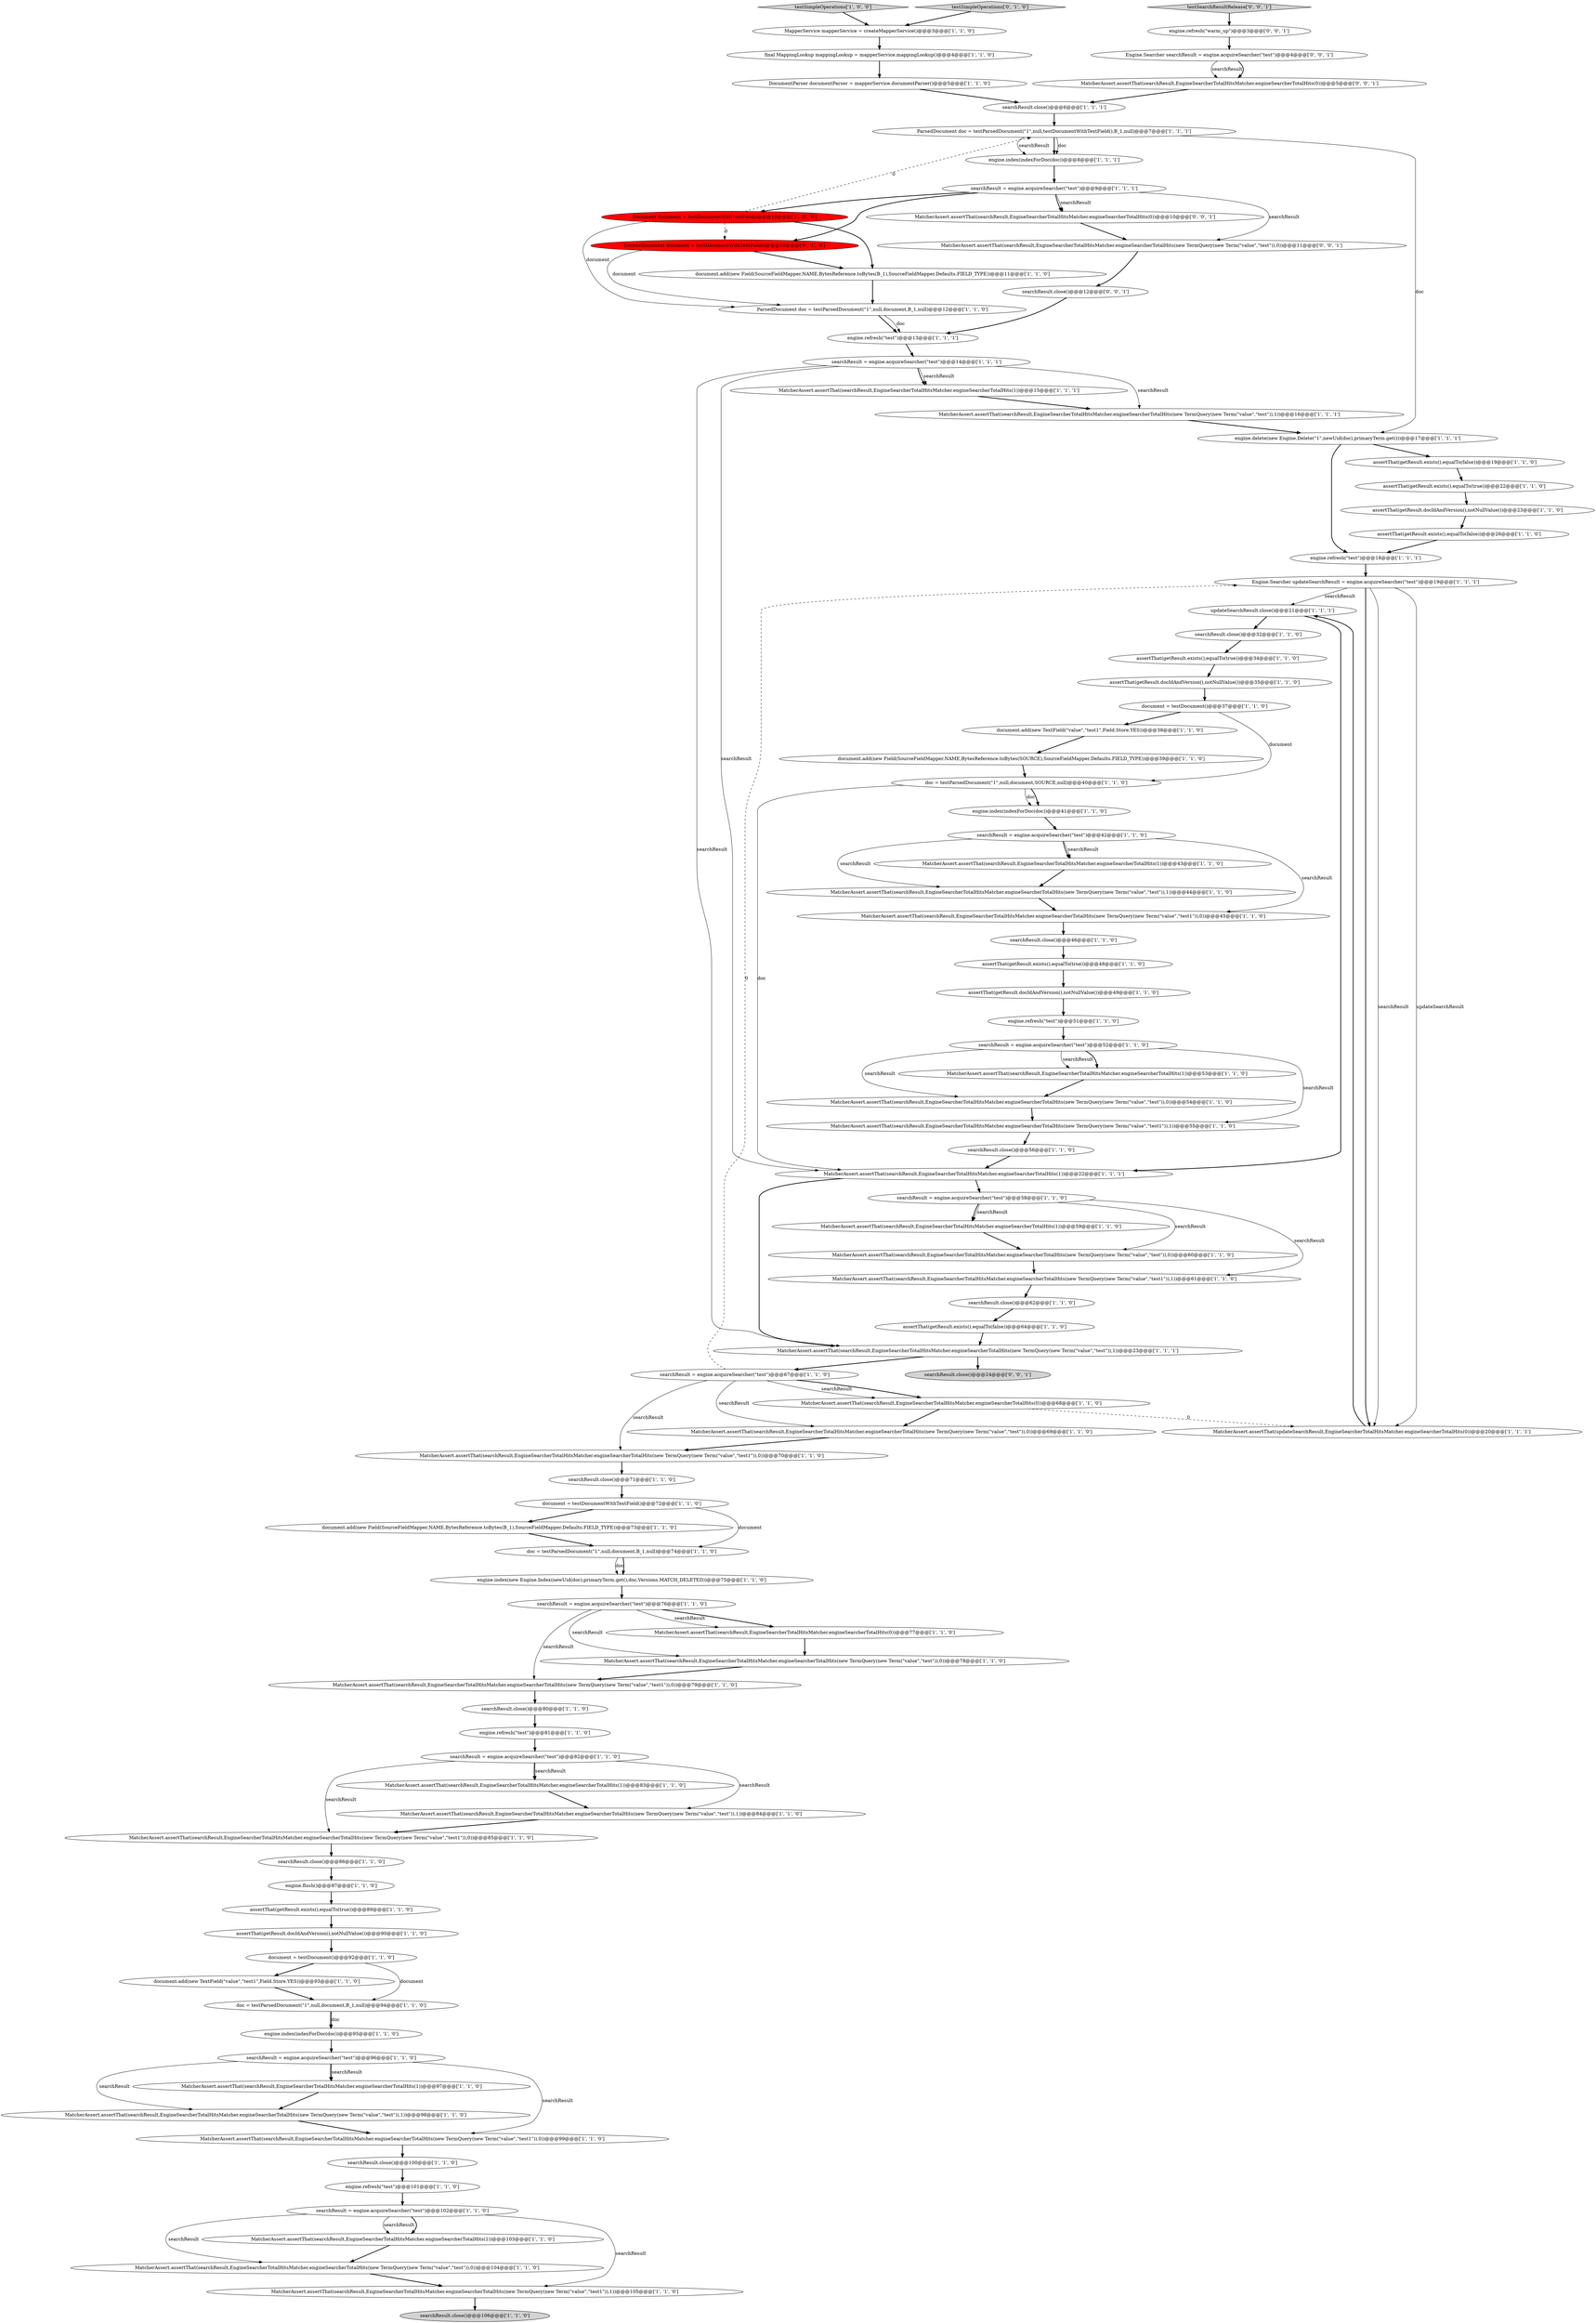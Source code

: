digraph {
18 [style = filled, label = "assertThat(getResult.exists(),equalTo(true))@@@22@@@['1', '1', '0']", fillcolor = white, shape = ellipse image = "AAA0AAABBB1BBB"];
20 [style = filled, label = "MatcherAssert.assertThat(searchResult,EngineSearcherTotalHitsMatcher.engineSearcherTotalHits(1))@@@59@@@['1', '1', '0']", fillcolor = white, shape = ellipse image = "AAA0AAABBB1BBB"];
34 [style = filled, label = "searchResult = engine.acquireSearcher(\"test\")@@@42@@@['1', '1', '0']", fillcolor = white, shape = ellipse image = "AAA0AAABBB1BBB"];
26 [style = filled, label = "document.add(new TextField(\"value\",\"test1\",Field.Store.YES))@@@93@@@['1', '1', '0']", fillcolor = white, shape = ellipse image = "AAA0AAABBB1BBB"];
46 [style = filled, label = "MatcherAssert.assertThat(searchResult,EngineSearcherTotalHitsMatcher.engineSearcherTotalHits(1))@@@22@@@['1', '1', '1']", fillcolor = white, shape = ellipse image = "AAA0AAABBB1BBB"];
79 [style = filled, label = "searchResult.close()@@@56@@@['1', '1', '0']", fillcolor = white, shape = ellipse image = "AAA0AAABBB1BBB"];
31 [style = filled, label = "DocumentParser documentParser = mapperService.documentParser()@@@5@@@['1', '1', '0']", fillcolor = white, shape = ellipse image = "AAA0AAABBB1BBB"];
6 [style = filled, label = "MatcherAssert.assertThat(searchResult,EngineSearcherTotalHitsMatcher.engineSearcherTotalHits(new TermQuery(new Term(\"value\",\"test\")),0))@@@104@@@['1', '1', '0']", fillcolor = white, shape = ellipse image = "AAA0AAABBB1BBB"];
100 [style = filled, label = "MatcherAssert.assertThat(searchResult,EngineSearcherTotalHitsMatcher.engineSearcherTotalHits(new TermQuery(new Term(\"value\",\"test\")),0))@@@11@@@['0', '0', '1']", fillcolor = white, shape = ellipse image = "AAA0AAABBB3BBB"];
38 [style = filled, label = "searchResult.close()@@@100@@@['1', '1', '0']", fillcolor = white, shape = ellipse image = "AAA0AAABBB1BBB"];
60 [style = filled, label = "searchResult.close()@@@80@@@['1', '1', '0']", fillcolor = white, shape = ellipse image = "AAA0AAABBB1BBB"];
8 [style = filled, label = "MatcherAssert.assertThat(searchResult,EngineSearcherTotalHitsMatcher.engineSearcherTotalHits(new TermQuery(new Term(\"value\",\"test\")),1))@@@16@@@['1', '1', '1']", fillcolor = white, shape = ellipse image = "AAA0AAABBB1BBB"];
13 [style = filled, label = "MatcherAssert.assertThat(searchResult,EngineSearcherTotalHitsMatcher.engineSearcherTotalHits(new TermQuery(new Term(\"value\",\"test1\")),0))@@@70@@@['1', '1', '0']", fillcolor = white, shape = ellipse image = "AAA0AAABBB1BBB"];
24 [style = filled, label = "searchResult = engine.acquireSearcher(\"test\")@@@52@@@['1', '1', '0']", fillcolor = white, shape = ellipse image = "AAA0AAABBB1BBB"];
57 [style = filled, label = "searchResult = engine.acquireSearcher(\"test\")@@@102@@@['1', '1', '0']", fillcolor = white, shape = ellipse image = "AAA0AAABBB1BBB"];
82 [style = filled, label = "doc = testParsedDocument(\"1\",null,document,B_1,null)@@@94@@@['1', '1', '0']", fillcolor = white, shape = ellipse image = "AAA0AAABBB1BBB"];
19 [style = filled, label = "searchResult = engine.acquireSearcher(\"test\")@@@76@@@['1', '1', '0']", fillcolor = white, shape = ellipse image = "AAA0AAABBB1BBB"];
84 [style = filled, label = "MatcherAssert.assertThat(searchResult,EngineSearcherTotalHitsMatcher.engineSearcherTotalHits(1))@@@15@@@['1', '1', '1']", fillcolor = white, shape = ellipse image = "AAA0AAABBB1BBB"];
23 [style = filled, label = "assertThat(getResult.exists(),equalTo(false))@@@64@@@['1', '1', '0']", fillcolor = white, shape = ellipse image = "AAA0AAABBB1BBB"];
64 [style = filled, label = "engine.refresh(\"test\")@@@13@@@['1', '1', '1']", fillcolor = white, shape = ellipse image = "AAA0AAABBB1BBB"];
4 [style = filled, label = "searchResult.close()@@@46@@@['1', '1', '0']", fillcolor = white, shape = ellipse image = "AAA0AAABBB1BBB"];
1 [style = filled, label = "updateSearchResult.close()@@@21@@@['1', '1', '1']", fillcolor = white, shape = ellipse image = "AAA0AAABBB1BBB"];
55 [style = filled, label = "MapperService mapperService = createMapperService()@@@3@@@['1', '1', '0']", fillcolor = white, shape = ellipse image = "AAA0AAABBB1BBB"];
50 [style = filled, label = "assertThat(getResult.docIdAndVersion(),notNullValue())@@@90@@@['1', '1', '0']", fillcolor = white, shape = ellipse image = "AAA0AAABBB1BBB"];
92 [style = filled, label = "LuceneDocument document = testDocumentWithTextField()@@@10@@@['0', '1', '0']", fillcolor = red, shape = ellipse image = "AAA1AAABBB2BBB"];
14 [style = filled, label = "MatcherAssert.assertThat(searchResult,EngineSearcherTotalHitsMatcher.engineSearcherTotalHits(1))@@@103@@@['1', '1', '0']", fillcolor = white, shape = ellipse image = "AAA0AAABBB1BBB"];
5 [style = filled, label = "document.add(new TextField(\"value\",\"test1\",Field.Store.YES))@@@38@@@['1', '1', '0']", fillcolor = white, shape = ellipse image = "AAA0AAABBB1BBB"];
83 [style = filled, label = "ParsedDocument doc = testParsedDocument(\"1\",null,testDocumentWithTextField(),B_1,null)@@@7@@@['1', '1', '1']", fillcolor = white, shape = ellipse image = "AAA0AAABBB1BBB"];
76 [style = filled, label = "MatcherAssert.assertThat(updateSearchResult,EngineSearcherTotalHitsMatcher.engineSearcherTotalHits(0))@@@20@@@['1', '1', '1']", fillcolor = white, shape = ellipse image = "AAA0AAABBB1BBB"];
15 [style = filled, label = "MatcherAssert.assertThat(searchResult,EngineSearcherTotalHitsMatcher.engineSearcherTotalHits(new TermQuery(new Term(\"value\",\"test1\")),1))@@@61@@@['1', '1', '0']", fillcolor = white, shape = ellipse image = "AAA0AAABBB1BBB"];
37 [style = filled, label = "MatcherAssert.assertThat(searchResult,EngineSearcherTotalHitsMatcher.engineSearcherTotalHits(new TermQuery(new Term(\"value\",\"test1\")),0))@@@45@@@['1', '1', '0']", fillcolor = white, shape = ellipse image = "AAA0AAABBB1BBB"];
96 [style = filled, label = "searchResult.close()@@@12@@@['0', '0', '1']", fillcolor = white, shape = ellipse image = "AAA0AAABBB3BBB"];
90 [style = filled, label = "MatcherAssert.assertThat(searchResult,EngineSearcherTotalHitsMatcher.engineSearcherTotalHits(new TermQuery(new Term(\"value\",\"test\")),0))@@@69@@@['1', '1', '0']", fillcolor = white, shape = ellipse image = "AAA0AAABBB1BBB"];
9 [style = filled, label = "assertThat(getResult.exists(),equalTo(false))@@@26@@@['1', '1', '0']", fillcolor = white, shape = ellipse image = "AAA0AAABBB1BBB"];
25 [style = filled, label = "MatcherAssert.assertThat(searchResult,EngineSearcherTotalHitsMatcher.engineSearcherTotalHits(new TermQuery(new Term(\"value\",\"test1\")),0))@@@85@@@['1', '1', '0']", fillcolor = white, shape = ellipse image = "AAA0AAABBB1BBB"];
17 [style = filled, label = "MatcherAssert.assertThat(searchResult,EngineSearcherTotalHitsMatcher.engineSearcherTotalHits(1))@@@43@@@['1', '1', '0']", fillcolor = white, shape = ellipse image = "AAA0AAABBB1BBB"];
43 [style = filled, label = "MatcherAssert.assertThat(searchResult,EngineSearcherTotalHitsMatcher.engineSearcherTotalHits(new TermQuery(new Term(\"value\",\"test\")),1))@@@23@@@['1', '1', '1']", fillcolor = white, shape = ellipse image = "AAA0AAABBB1BBB"];
29 [style = filled, label = "searchResult = engine.acquireSearcher(\"test\")@@@9@@@['1', '1', '1']", fillcolor = white, shape = ellipse image = "AAA0AAABBB1BBB"];
54 [style = filled, label = "MatcherAssert.assertThat(searchResult,EngineSearcherTotalHitsMatcher.engineSearcherTotalHits(new TermQuery(new Term(\"value\",\"test1\")),1))@@@55@@@['1', '1', '0']", fillcolor = white, shape = ellipse image = "AAA0AAABBB1BBB"];
94 [style = filled, label = "MatcherAssert.assertThat(searchResult,EngineSearcherTotalHitsMatcher.engineSearcherTotalHits(0))@@@5@@@['0', '0', '1']", fillcolor = white, shape = ellipse image = "AAA0AAABBB3BBB"];
73 [style = filled, label = "assertThat(getResult.exists(),equalTo(true))@@@48@@@['1', '1', '0']", fillcolor = white, shape = ellipse image = "AAA0AAABBB1BBB"];
44 [style = filled, label = "engine.index(indexForDoc(doc))@@@8@@@['1', '1', '1']", fillcolor = white, shape = ellipse image = "AAA0AAABBB1BBB"];
81 [style = filled, label = "assertThat(getResult.docIdAndVersion(),notNullValue())@@@35@@@['1', '1', '0']", fillcolor = white, shape = ellipse image = "AAA0AAABBB1BBB"];
7 [style = filled, label = "document.add(new Field(SourceFieldMapper.NAME,BytesReference.toBytes(B_1),SourceFieldMapper.Defaults.FIELD_TYPE))@@@11@@@['1', '1', '0']", fillcolor = white, shape = ellipse image = "AAA0AAABBB1BBB"];
10 [style = filled, label = "Engine.Searcher updateSearchResult = engine.acquireSearcher(\"test\")@@@19@@@['1', '1', '1']", fillcolor = white, shape = ellipse image = "AAA0AAABBB1BBB"];
87 [style = filled, label = "assertThat(getResult.docIdAndVersion(),notNullValue())@@@49@@@['1', '1', '0']", fillcolor = white, shape = ellipse image = "AAA0AAABBB1BBB"];
74 [style = filled, label = "MatcherAssert.assertThat(searchResult,EngineSearcherTotalHitsMatcher.engineSearcherTotalHits(0))@@@68@@@['1', '1', '0']", fillcolor = white, shape = ellipse image = "AAA0AAABBB1BBB"];
71 [style = filled, label = "MatcherAssert.assertThat(searchResult,EngineSearcherTotalHitsMatcher.engineSearcherTotalHits(1))@@@83@@@['1', '1', '0']", fillcolor = white, shape = ellipse image = "AAA0AAABBB1BBB"];
78 [style = filled, label = "MatcherAssert.assertThat(searchResult,EngineSearcherTotalHitsMatcher.engineSearcherTotalHits(new TermQuery(new Term(\"value\",\"test\")),1))@@@44@@@['1', '1', '0']", fillcolor = white, shape = ellipse image = "AAA0AAABBB1BBB"];
85 [style = filled, label = "searchResult.close()@@@62@@@['1', '1', '0']", fillcolor = white, shape = ellipse image = "AAA0AAABBB1BBB"];
53 [style = filled, label = "searchResult.close()@@@86@@@['1', '1', '0']", fillcolor = white, shape = ellipse image = "AAA0AAABBB1BBB"];
99 [style = filled, label = "searchResult.close()@@@24@@@['0', '0', '1']", fillcolor = lightgray, shape = ellipse image = "AAA0AAABBB3BBB"];
11 [style = filled, label = "document = testDocumentWithTextField()@@@72@@@['1', '1', '0']", fillcolor = white, shape = ellipse image = "AAA0AAABBB1BBB"];
62 [style = filled, label = "MatcherAssert.assertThat(searchResult,EngineSearcherTotalHitsMatcher.engineSearcherTotalHits(1))@@@97@@@['1', '1', '0']", fillcolor = white, shape = ellipse image = "AAA0AAABBB1BBB"];
48 [style = filled, label = "searchResult = engine.acquireSearcher(\"test\")@@@14@@@['1', '1', '1']", fillcolor = white, shape = ellipse image = "AAA0AAABBB1BBB"];
33 [style = filled, label = "engine.refresh(\"test\")@@@51@@@['1', '1', '0']", fillcolor = white, shape = ellipse image = "AAA0AAABBB1BBB"];
59 [style = filled, label = "MatcherAssert.assertThat(searchResult,EngineSearcherTotalHitsMatcher.engineSearcherTotalHits(new TermQuery(new Term(\"value\",\"test1\")),0))@@@99@@@['1', '1', '0']", fillcolor = white, shape = ellipse image = "AAA0AAABBB1BBB"];
66 [style = filled, label = "document = testDocument()@@@92@@@['1', '1', '0']", fillcolor = white, shape = ellipse image = "AAA0AAABBB1BBB"];
89 [style = filled, label = "searchResult.close()@@@106@@@['1', '1', '0']", fillcolor = lightgray, shape = ellipse image = "AAA0AAABBB1BBB"];
39 [style = filled, label = "assertThat(getResult.docIdAndVersion(),notNullValue())@@@23@@@['1', '1', '0']", fillcolor = white, shape = ellipse image = "AAA0AAABBB1BBB"];
49 [style = filled, label = "assertThat(getResult.exists(),equalTo(true))@@@34@@@['1', '1', '0']", fillcolor = white, shape = ellipse image = "AAA0AAABBB1BBB"];
2 [style = filled, label = "MatcherAssert.assertThat(searchResult,EngineSearcherTotalHitsMatcher.engineSearcherTotalHits(new TermQuery(new Term(\"value\",\"test1\")),0))@@@79@@@['1', '1', '0']", fillcolor = white, shape = ellipse image = "AAA0AAABBB1BBB"];
32 [style = filled, label = "engine.index(indexForDoc(doc))@@@95@@@['1', '1', '0']", fillcolor = white, shape = ellipse image = "AAA0AAABBB1BBB"];
68 [style = filled, label = "searchResult = engine.acquireSearcher(\"test\")@@@58@@@['1', '1', '0']", fillcolor = white, shape = ellipse image = "AAA0AAABBB1BBB"];
95 [style = filled, label = "testSearchResultRelease['0', '0', '1']", fillcolor = lightgray, shape = diamond image = "AAA0AAABBB3BBB"];
98 [style = filled, label = "engine.refresh(\"warm_up\")@@@3@@@['0', '0', '1']", fillcolor = white, shape = ellipse image = "AAA0AAABBB3BBB"];
30 [style = filled, label = "document.add(new Field(SourceFieldMapper.NAME,BytesReference.toBytes(B_1),SourceFieldMapper.Defaults.FIELD_TYPE))@@@73@@@['1', '1', '0']", fillcolor = white, shape = ellipse image = "AAA0AAABBB1BBB"];
52 [style = filled, label = "searchResult = engine.acquireSearcher(\"test\")@@@96@@@['1', '1', '0']", fillcolor = white, shape = ellipse image = "AAA0AAABBB1BBB"];
97 [style = filled, label = "MatcherAssert.assertThat(searchResult,EngineSearcherTotalHitsMatcher.engineSearcherTotalHits(0))@@@10@@@['0', '0', '1']", fillcolor = white, shape = ellipse image = "AAA0AAABBB3BBB"];
67 [style = filled, label = "doc = testParsedDocument(\"1\",null,document,B_1,null)@@@74@@@['1', '1', '0']", fillcolor = white, shape = ellipse image = "AAA0AAABBB1BBB"];
51 [style = filled, label = "testSimpleOperations['1', '0', '0']", fillcolor = lightgray, shape = diamond image = "AAA0AAABBB1BBB"];
27 [style = filled, label = "doc = testParsedDocument(\"1\",null,document,SOURCE,null)@@@40@@@['1', '1', '0']", fillcolor = white, shape = ellipse image = "AAA0AAABBB1BBB"];
91 [style = filled, label = "testSimpleOperations['0', '1', '0']", fillcolor = lightgray, shape = diamond image = "AAA0AAABBB2BBB"];
56 [style = filled, label = "assertThat(getResult.exists(),equalTo(true))@@@89@@@['1', '1', '0']", fillcolor = white, shape = ellipse image = "AAA0AAABBB1BBB"];
61 [style = filled, label = "searchResult.close()@@@6@@@['1', '1', '1']", fillcolor = white, shape = ellipse image = "AAA0AAABBB1BBB"];
77 [style = filled, label = "ParsedDocument doc = testParsedDocument(\"1\",null,document,B_1,null)@@@12@@@['1', '1', '0']", fillcolor = white, shape = ellipse image = "AAA0AAABBB1BBB"];
58 [style = filled, label = "MatcherAssert.assertThat(searchResult,EngineSearcherTotalHitsMatcher.engineSearcherTotalHits(new TermQuery(new Term(\"value\",\"test\")),1))@@@98@@@['1', '1', '0']", fillcolor = white, shape = ellipse image = "AAA0AAABBB1BBB"];
40 [style = filled, label = "engine.flush()@@@87@@@['1', '1', '0']", fillcolor = white, shape = ellipse image = "AAA0AAABBB1BBB"];
45 [style = filled, label = "Document document = testDocumentWithTextField()@@@10@@@['1', '0', '0']", fillcolor = red, shape = ellipse image = "AAA1AAABBB1BBB"];
63 [style = filled, label = "MatcherAssert.assertThat(searchResult,EngineSearcherTotalHitsMatcher.engineSearcherTotalHits(new TermQuery(new Term(\"value\",\"test\")),0))@@@78@@@['1', '1', '0']", fillcolor = white, shape = ellipse image = "AAA0AAABBB1BBB"];
86 [style = filled, label = "MatcherAssert.assertThat(searchResult,EngineSearcherTotalHitsMatcher.engineSearcherTotalHits(0))@@@77@@@['1', '1', '0']", fillcolor = white, shape = ellipse image = "AAA0AAABBB1BBB"];
41 [style = filled, label = "searchResult.close()@@@32@@@['1', '1', '0']", fillcolor = white, shape = ellipse image = "AAA0AAABBB1BBB"];
65 [style = filled, label = "engine.refresh(\"test\")@@@18@@@['1', '1', '1']", fillcolor = white, shape = ellipse image = "AAA0AAABBB1BBB"];
22 [style = filled, label = "MatcherAssert.assertThat(searchResult,EngineSearcherTotalHitsMatcher.engineSearcherTotalHits(1))@@@53@@@['1', '1', '0']", fillcolor = white, shape = ellipse image = "AAA0AAABBB1BBB"];
28 [style = filled, label = "document.add(new Field(SourceFieldMapper.NAME,BytesReference.toBytes(SOURCE),SourceFieldMapper.Defaults.FIELD_TYPE))@@@39@@@['1', '1', '0']", fillcolor = white, shape = ellipse image = "AAA0AAABBB1BBB"];
88 [style = filled, label = "engine.index(new Engine.Index(newUid(doc),primaryTerm.get(),doc,Versions.MATCH_DELETED))@@@75@@@['1', '1', '0']", fillcolor = white, shape = ellipse image = "AAA0AAABBB1BBB"];
70 [style = filled, label = "MatcherAssert.assertThat(searchResult,EngineSearcherTotalHitsMatcher.engineSearcherTotalHits(new TermQuery(new Term(\"value\",\"test\")),0))@@@60@@@['1', '1', '0']", fillcolor = white, shape = ellipse image = "AAA0AAABBB1BBB"];
80 [style = filled, label = "searchResult = engine.acquireSearcher(\"test\")@@@67@@@['1', '1', '0']", fillcolor = white, shape = ellipse image = "AAA0AAABBB1BBB"];
21 [style = filled, label = "engine.refresh(\"test\")@@@81@@@['1', '1', '0']", fillcolor = white, shape = ellipse image = "AAA0AAABBB1BBB"];
16 [style = filled, label = "MatcherAssert.assertThat(searchResult,EngineSearcherTotalHitsMatcher.engineSearcherTotalHits(new TermQuery(new Term(\"value\",\"test1\")),1))@@@105@@@['1', '1', '0']", fillcolor = white, shape = ellipse image = "AAA0AAABBB1BBB"];
12 [style = filled, label = "engine.refresh(\"test\")@@@101@@@['1', '1', '0']", fillcolor = white, shape = ellipse image = "AAA0AAABBB1BBB"];
69 [style = filled, label = "MatcherAssert.assertThat(searchResult,EngineSearcherTotalHitsMatcher.engineSearcherTotalHits(new TermQuery(new Term(\"value\",\"test\")),0))@@@54@@@['1', '1', '0']", fillcolor = white, shape = ellipse image = "AAA0AAABBB1BBB"];
75 [style = filled, label = "searchResult = engine.acquireSearcher(\"test\")@@@82@@@['1', '1', '0']", fillcolor = white, shape = ellipse image = "AAA0AAABBB1BBB"];
47 [style = filled, label = "MatcherAssert.assertThat(searchResult,EngineSearcherTotalHitsMatcher.engineSearcherTotalHits(new TermQuery(new Term(\"value\",\"test\")),1))@@@84@@@['1', '1', '0']", fillcolor = white, shape = ellipse image = "AAA0AAABBB1BBB"];
93 [style = filled, label = "Engine.Searcher searchResult = engine.acquireSearcher(\"test\")@@@4@@@['0', '0', '1']", fillcolor = white, shape = ellipse image = "AAA0AAABBB3BBB"];
72 [style = filled, label = "document = testDocument()@@@37@@@['1', '1', '0']", fillcolor = white, shape = ellipse image = "AAA0AAABBB1BBB"];
42 [style = filled, label = "searchResult.close()@@@71@@@['1', '1', '0']", fillcolor = white, shape = ellipse image = "AAA0AAABBB1BBB"];
36 [style = filled, label = "engine.index(indexForDoc(doc))@@@41@@@['1', '1', '0']", fillcolor = white, shape = ellipse image = "AAA0AAABBB1BBB"];
0 [style = filled, label = "final MappingLookup mappingLookup = mapperService.mappingLookup()@@@4@@@['1', '1', '0']", fillcolor = white, shape = ellipse image = "AAA0AAABBB1BBB"];
35 [style = filled, label = "engine.delete(new Engine.Delete(\"1\",newUid(doc),primaryTerm.get()))@@@17@@@['1', '1', '1']", fillcolor = white, shape = ellipse image = "AAA0AAABBB1BBB"];
3 [style = filled, label = "assertThat(getResult.exists(),equalTo(false))@@@19@@@['1', '1', '0']", fillcolor = white, shape = ellipse image = "AAA0AAABBB1BBB"];
10->1 [style = solid, label="searchResult"];
80->74 [style = solid, label="searchResult"];
93->94 [style = solid, label="searchResult"];
84->8 [style = bold, label=""];
66->26 [style = bold, label=""];
32->52 [style = bold, label=""];
94->61 [style = bold, label=""];
39->9 [style = bold, label=""];
91->55 [style = bold, label=""];
31->61 [style = bold, label=""];
20->70 [style = bold, label=""];
29->100 [style = solid, label="searchResult"];
57->14 [style = bold, label=""];
38->12 [style = bold, label=""];
25->53 [style = bold, label=""];
21->75 [style = bold, label=""];
19->63 [style = solid, label="searchResult"];
9->65 [style = bold, label=""];
75->71 [style = solid, label="searchResult"];
16->89 [style = bold, label=""];
5->28 [style = bold, label=""];
68->15 [style = solid, label="searchResult"];
29->45 [style = bold, label=""];
45->7 [style = bold, label=""];
1->46 [style = bold, label=""];
68->70 [style = solid, label="searchResult"];
3->18 [style = bold, label=""];
27->36 [style = solid, label="doc"];
92->77 [style = solid, label="document"];
10->76 [style = bold, label=""];
57->14 [style = solid, label="searchResult"];
93->94 [style = bold, label=""];
71->47 [style = bold, label=""];
34->17 [style = bold, label=""];
70->15 [style = bold, label=""];
90->13 [style = bold, label=""];
67->88 [style = solid, label="doc"];
82->32 [style = bold, label=""];
50->66 [style = bold, label=""];
58->59 [style = bold, label=""];
83->44 [style = solid, label="searchResult"];
79->46 [style = bold, label=""];
57->16 [style = solid, label="searchResult"];
57->6 [style = solid, label="searchResult"];
19->2 [style = solid, label="searchResult"];
27->46 [style = solid, label="doc"];
80->13 [style = solid, label="searchResult"];
52->58 [style = solid, label="searchResult"];
77->64 [style = bold, label=""];
4->73 [style = bold, label=""];
30->67 [style = bold, label=""];
95->98 [style = bold, label=""];
1->41 [style = bold, label=""];
24->54 [style = solid, label="searchResult"];
60->21 [style = bold, label=""];
72->27 [style = solid, label="document"];
48->43 [style = solid, label="searchResult"];
63->2 [style = bold, label=""];
86->63 [style = bold, label=""];
61->83 [style = bold, label=""];
98->93 [style = bold, label=""];
19->86 [style = bold, label=""];
82->32 [style = solid, label="doc"];
41->49 [style = bold, label=""];
34->37 [style = solid, label="searchResult"];
48->84 [style = solid, label="searchResult"];
15->85 [style = bold, label=""];
47->25 [style = bold, label=""];
19->86 [style = solid, label="searchResult"];
29->97 [style = solid, label="searchResult"];
56->50 [style = bold, label=""];
48->8 [style = solid, label="searchResult"];
10->76 [style = solid, label="searchResult"];
43->80 [style = bold, label=""];
46->68 [style = bold, label=""];
52->62 [style = bold, label=""];
26->82 [style = bold, label=""];
45->83 [style = dashed, label="0"];
24->69 [style = solid, label="searchResult"];
11->30 [style = bold, label=""];
14->6 [style = bold, label=""];
24->22 [style = solid, label="searchResult"];
0->31 [style = bold, label=""];
46->43 [style = bold, label=""];
29->92 [style = bold, label=""];
35->3 [style = bold, label=""];
13->42 [style = bold, label=""];
74->76 [style = dashed, label="0"];
40->56 [style = bold, label=""];
44->29 [style = bold, label=""];
67->88 [style = bold, label=""];
23->43 [style = bold, label=""];
83->44 [style = bold, label=""];
48->84 [style = bold, label=""];
74->90 [style = bold, label=""];
53->40 [style = bold, label=""];
83->44 [style = solid, label="doc"];
68->20 [style = solid, label="searchResult"];
2->60 [style = bold, label=""];
8->35 [style = bold, label=""];
7->77 [style = bold, label=""];
83->35 [style = solid, label="doc"];
11->67 [style = solid, label="document"];
18->39 [style = bold, label=""];
42->11 [style = bold, label=""];
87->33 [style = bold, label=""];
33->24 [style = bold, label=""];
80->10 [style = dashed, label="0"];
75->25 [style = solid, label="searchResult"];
34->17 [style = solid, label="searchResult"];
96->64 [style = bold, label=""];
85->23 [style = bold, label=""];
36->34 [style = bold, label=""];
65->10 [style = bold, label=""];
75->47 [style = solid, label="searchResult"];
49->81 [style = bold, label=""];
77->64 [style = solid, label="doc"];
27->36 [style = bold, label=""];
76->1 [style = bold, label=""];
34->78 [style = solid, label="searchResult"];
52->59 [style = solid, label="searchResult"];
48->46 [style = solid, label="searchResult"];
54->79 [style = bold, label=""];
69->54 [style = bold, label=""];
88->19 [style = bold, label=""];
62->58 [style = bold, label=""];
12->57 [style = bold, label=""];
92->7 [style = bold, label=""];
78->37 [style = bold, label=""];
73->87 [style = bold, label=""];
59->38 [style = bold, label=""];
100->96 [style = bold, label=""];
55->0 [style = bold, label=""];
24->22 [style = bold, label=""];
72->5 [style = bold, label=""];
37->4 [style = bold, label=""];
45->92 [style = dashed, label="0"];
45->77 [style = solid, label="document"];
35->65 [style = bold, label=""];
80->74 [style = bold, label=""];
81->72 [style = bold, label=""];
22->69 [style = bold, label=""];
51->55 [style = bold, label=""];
6->16 [style = bold, label=""];
80->90 [style = solid, label="searchResult"];
66->82 [style = solid, label="document"];
75->71 [style = bold, label=""];
10->76 [style = solid, label="updateSearchResult"];
97->100 [style = bold, label=""];
28->27 [style = bold, label=""];
29->97 [style = bold, label=""];
43->99 [style = bold, label=""];
17->78 [style = bold, label=""];
52->62 [style = solid, label="searchResult"];
68->20 [style = bold, label=""];
64->48 [style = bold, label=""];
}
